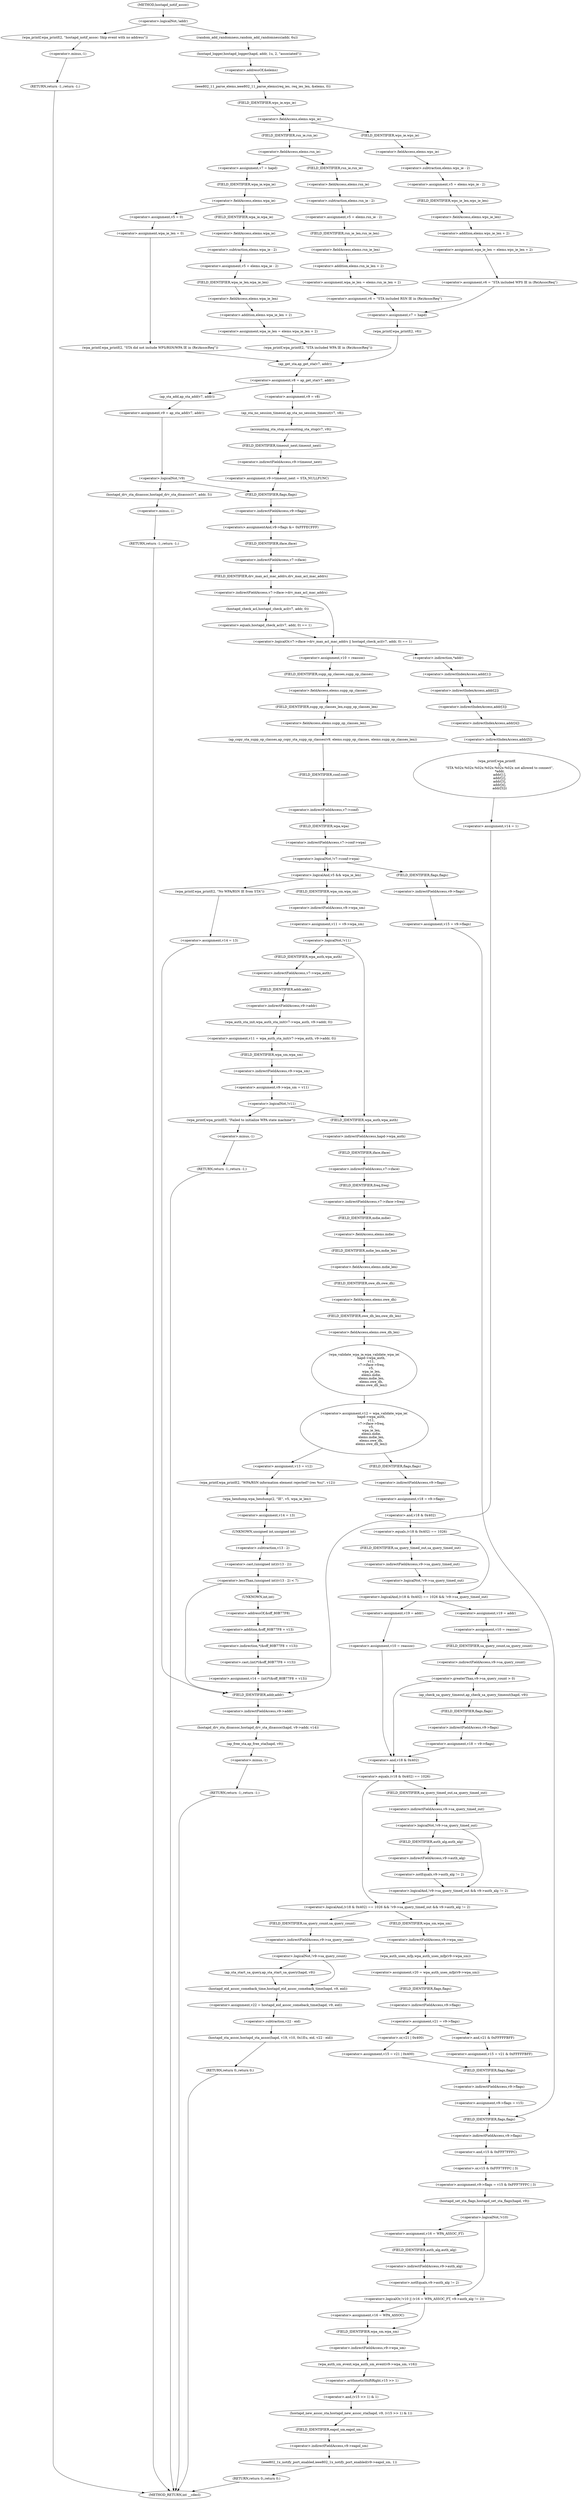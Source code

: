 digraph hostapd_notif_assoc {  
"1000149" [label = "(<operator>.logicalNot,!addr)" ]
"1000152" [label = "(wpa_printf,wpa_printf(2, \"hostapd_notif_assoc: Skip event with no address\"))" ]
"1000155" [label = "(RETURN,return -1;,return -1;)" ]
"1000156" [label = "(<operator>.minus,-1)" ]
"1000158" [label = "(random_add_randomness,random_add_randomness(addr, 6u))" ]
"1000161" [label = "(hostapd_logger,hostapd_logger(hapd, addr, 1u, 2, \"associated\"))" ]
"1000167" [label = "(ieee802_11_parse_elems,ieee802_11_parse_elems(req_ies, req_ies_len, &elems, 0))" ]
"1000170" [label = "(<operator>.addressOf,&elems)" ]
"1000174" [label = "(<operator>.fieldAccess,elems.wps_ie)" ]
"1000176" [label = "(FIELD_IDENTIFIER,wps_ie,wps_ie)" ]
"1000178" [label = "(<operator>.assignment,v5 = elems.wps_ie - 2)" ]
"1000180" [label = "(<operator>.subtraction,elems.wps_ie - 2)" ]
"1000181" [label = "(<operator>.fieldAccess,elems.wps_ie)" ]
"1000183" [label = "(FIELD_IDENTIFIER,wps_ie,wps_ie)" ]
"1000185" [label = "(<operator>.assignment,wpa_ie_len = elems.wps_ie_len + 2)" ]
"1000187" [label = "(<operator>.addition,elems.wps_ie_len + 2)" ]
"1000188" [label = "(<operator>.fieldAccess,elems.wps_ie_len)" ]
"1000190" [label = "(FIELD_IDENTIFIER,wps_ie_len,wps_ie_len)" ]
"1000192" [label = "(<operator>.assignment,v6 = \"STA included WPS IE in (Re)AssocReq\")" ]
"1000196" [label = "(<operator>.assignment,v7 = hapd)" ]
"1000199" [label = "(wpa_printf,wpa_printf(2, v6))" ]
"1000204" [label = "(<operator>.fieldAccess,elems.rsn_ie)" ]
"1000206" [label = "(FIELD_IDENTIFIER,rsn_ie,rsn_ie)" ]
"1000208" [label = "(<operator>.assignment,v5 = elems.rsn_ie - 2)" ]
"1000210" [label = "(<operator>.subtraction,elems.rsn_ie - 2)" ]
"1000211" [label = "(<operator>.fieldAccess,elems.rsn_ie)" ]
"1000213" [label = "(FIELD_IDENTIFIER,rsn_ie,rsn_ie)" ]
"1000215" [label = "(<operator>.assignment,wpa_ie_len = elems.rsn_ie_len + 2)" ]
"1000217" [label = "(<operator>.addition,elems.rsn_ie_len + 2)" ]
"1000218" [label = "(<operator>.fieldAccess,elems.rsn_ie_len)" ]
"1000220" [label = "(FIELD_IDENTIFIER,rsn_ie_len,rsn_ie_len)" ]
"1000222" [label = "(<operator>.assignment,v6 = \"STA included RSN IE in (Re)AssocReq\")" ]
"1000226" [label = "(<operator>.assignment,v7 = hapd)" ]
"1000230" [label = "(<operator>.fieldAccess,elems.wpa_ie)" ]
"1000232" [label = "(FIELD_IDENTIFIER,wpa_ie,wpa_ie)" ]
"1000234" [label = "(<operator>.assignment,v5 = elems.wpa_ie - 2)" ]
"1000236" [label = "(<operator>.subtraction,elems.wpa_ie - 2)" ]
"1000237" [label = "(<operator>.fieldAccess,elems.wpa_ie)" ]
"1000239" [label = "(FIELD_IDENTIFIER,wpa_ie,wpa_ie)" ]
"1000241" [label = "(<operator>.assignment,wpa_ie_len = elems.wpa_ie_len + 2)" ]
"1000243" [label = "(<operator>.addition,elems.wpa_ie_len + 2)" ]
"1000244" [label = "(<operator>.fieldAccess,elems.wpa_ie_len)" ]
"1000246" [label = "(FIELD_IDENTIFIER,wpa_ie_len,wpa_ie_len)" ]
"1000248" [label = "(wpa_printf,wpa_printf(2, \"STA included WPA IE in (Re)AssocReq\"))" ]
"1000253" [label = "(<operator>.assignment,v5 = 0)" ]
"1000256" [label = "(<operator>.assignment,wpa_ie_len = 0)" ]
"1000259" [label = "(wpa_printf,wpa_printf(2, \"STA did not include WPS/RSN/WPA IE in (Re)AssocReq\"))" ]
"1000263" [label = "(<operator>.assignment,v8 = ap_get_sta(v7, addr))" ]
"1000265" [label = "(ap_get_sta,ap_get_sta(v7, addr))" ]
"1000271" [label = "(<operator>.assignment,v9 = v8)" ]
"1000274" [label = "(ap_sta_no_session_timeout,ap_sta_no_session_timeout(v7, v8))" ]
"1000277" [label = "(accounting_sta_stop,accounting_sta_stop(v7, v9))" ]
"1000280" [label = "(<operator>.assignment,v9->timeout_next = STA_NULLFUNC)" ]
"1000281" [label = "(<operator>.indirectFieldAccess,v9->timeout_next)" ]
"1000283" [label = "(FIELD_IDENTIFIER,timeout_next,timeout_next)" ]
"1000287" [label = "(<operator>.assignment,v9 = ap_sta_add(v7, addr))" ]
"1000289" [label = "(ap_sta_add,ap_sta_add(v7, addr))" ]
"1000293" [label = "(<operator>.logicalNot,!v9)" ]
"1000296" [label = "(hostapd_drv_sta_disassoc,hostapd_drv_sta_disassoc(v7, addr, 5))" ]
"1000300" [label = "(RETURN,return -1;,return -1;)" ]
"1000301" [label = "(<operator>.minus,-1)" ]
"1000303" [label = "(<operators>.assignmentAnd,v9->flags &= 0xFFFECFFF)" ]
"1000304" [label = "(<operator>.indirectFieldAccess,v9->flags)" ]
"1000306" [label = "(FIELD_IDENTIFIER,flags,flags)" ]
"1000309" [label = "(<operator>.logicalOr,v7->iface->drv_max_acl_mac_addrs || hostapd_check_acl(v7, addr, 0) == 1)" ]
"1000310" [label = "(<operator>.indirectFieldAccess,v7->iface->drv_max_acl_mac_addrs)" ]
"1000311" [label = "(<operator>.indirectFieldAccess,v7->iface)" ]
"1000313" [label = "(FIELD_IDENTIFIER,iface,iface)" ]
"1000314" [label = "(FIELD_IDENTIFIER,drv_max_acl_mac_addrs,drv_max_acl_mac_addrs)" ]
"1000315" [label = "(<operator>.equals,hostapd_check_acl(v7, addr, 0) == 1)" ]
"1000316" [label = "(hostapd_check_acl,hostapd_check_acl(v7, addr, 0))" ]
"1000322" [label = "(<operator>.assignment,v10 = reassoc)" ]
"1000325" [label = "(ap_copy_sta_supp_op_classes,ap_copy_sta_supp_op_classes(v9, elems.supp_op_classes, elems.supp_op_classes_len))" ]
"1000327" [label = "(<operator>.fieldAccess,elems.supp_op_classes)" ]
"1000329" [label = "(FIELD_IDENTIFIER,supp_op_classes,supp_op_classes)" ]
"1000330" [label = "(<operator>.fieldAccess,elems.supp_op_classes_len)" ]
"1000332" [label = "(FIELD_IDENTIFIER,supp_op_classes_len,supp_op_classes_len)" ]
"1000334" [label = "(<operator>.logicalNot,!v7->conf->wpa)" ]
"1000335" [label = "(<operator>.indirectFieldAccess,v7->conf->wpa)" ]
"1000336" [label = "(<operator>.indirectFieldAccess,v7->conf)" ]
"1000338" [label = "(FIELD_IDENTIFIER,conf,conf)" ]
"1000339" [label = "(FIELD_IDENTIFIER,wpa,wpa)" ]
"1000341" [label = "(<operator>.assignment,v15 = v9->flags)" ]
"1000343" [label = "(<operator>.indirectFieldAccess,v9->flags)" ]
"1000345" [label = "(FIELD_IDENTIFIER,flags,flags)" ]
"1000348" [label = "(<operator>.logicalAnd,v5 && wpa_ie_len)" ]
"1000352" [label = "(<operator>.assignment,v11 = v9->wpa_sm)" ]
"1000354" [label = "(<operator>.indirectFieldAccess,v9->wpa_sm)" ]
"1000356" [label = "(FIELD_IDENTIFIER,wpa_sm,wpa_sm)" ]
"1000358" [label = "(<operator>.logicalNot,!v11)" ]
"1000361" [label = "(<operator>.assignment,v11 = wpa_auth_sta_init(v7->wpa_auth, v9->addr, 0))" ]
"1000363" [label = "(wpa_auth_sta_init,wpa_auth_sta_init(v7->wpa_auth, v9->addr, 0))" ]
"1000364" [label = "(<operator>.indirectFieldAccess,v7->wpa_auth)" ]
"1000366" [label = "(FIELD_IDENTIFIER,wpa_auth,wpa_auth)" ]
"1000367" [label = "(<operator>.indirectFieldAccess,v9->addr)" ]
"1000369" [label = "(FIELD_IDENTIFIER,addr,addr)" ]
"1000371" [label = "(<operator>.assignment,v9->wpa_sm = v11)" ]
"1000372" [label = "(<operator>.indirectFieldAccess,v9->wpa_sm)" ]
"1000374" [label = "(FIELD_IDENTIFIER,wpa_sm,wpa_sm)" ]
"1000377" [label = "(<operator>.logicalNot,!v11)" ]
"1000380" [label = "(wpa_printf,wpa_printf(5, \"Failed to initialize WPA state machine\"))" ]
"1000383" [label = "(RETURN,return -1;,return -1;)" ]
"1000384" [label = "(<operator>.minus,-1)" ]
"1000386" [label = "(<operator>.assignment,v12 = wpa_validate_wpa_ie(\n              hapd->wpa_auth,\n              v11,\n              v7->iface->freq,\n              v5,\n              wpa_ie_len,\n              elems.mdie,\n              elems.mdie_len,\n              elems.owe_dh,\n              elems.owe_dh_len))" ]
"1000388" [label = "(wpa_validate_wpa_ie,wpa_validate_wpa_ie(\n              hapd->wpa_auth,\n              v11,\n              v7->iface->freq,\n              v5,\n              wpa_ie_len,\n              elems.mdie,\n              elems.mdie_len,\n              elems.owe_dh,\n              elems.owe_dh_len))" ]
"1000389" [label = "(<operator>.indirectFieldAccess,hapd->wpa_auth)" ]
"1000391" [label = "(FIELD_IDENTIFIER,wpa_auth,wpa_auth)" ]
"1000393" [label = "(<operator>.indirectFieldAccess,v7->iface->freq)" ]
"1000394" [label = "(<operator>.indirectFieldAccess,v7->iface)" ]
"1000396" [label = "(FIELD_IDENTIFIER,iface,iface)" ]
"1000397" [label = "(FIELD_IDENTIFIER,freq,freq)" ]
"1000400" [label = "(<operator>.fieldAccess,elems.mdie)" ]
"1000402" [label = "(FIELD_IDENTIFIER,mdie,mdie)" ]
"1000403" [label = "(<operator>.fieldAccess,elems.mdie_len)" ]
"1000405" [label = "(FIELD_IDENTIFIER,mdie_len,mdie_len)" ]
"1000406" [label = "(<operator>.fieldAccess,elems.owe_dh)" ]
"1000408" [label = "(FIELD_IDENTIFIER,owe_dh,owe_dh)" ]
"1000409" [label = "(<operator>.fieldAccess,elems.owe_dh_len)" ]
"1000411" [label = "(FIELD_IDENTIFIER,owe_dh_len,owe_dh_len)" ]
"1000415" [label = "(<operator>.assignment,v13 = v12)" ]
"1000418" [label = "(wpa_printf,wpa_printf(2, \"WPA/RSN information element rejected? (res %u)\", v12))" ]
"1000422" [label = "(wpa_hexdump,wpa_hexdump(2, \"IE\", v5, wpa_ie_len))" ]
"1000427" [label = "(<operator>.assignment,v14 = 13)" ]
"1000431" [label = "(<operator>.lessThan,(unsigned int)(v13 - 2) < 7)" ]
"1000432" [label = "(<operator>.cast,(unsigned int)(v13 - 2))" ]
"1000433" [label = "(UNKNOWN,unsigned int,unsigned int)" ]
"1000434" [label = "(<operator>.subtraction,v13 - 2)" ]
"1000438" [label = "(<operator>.assignment,v14 = (int)*(&off_80B77F8 + v13))" ]
"1000440" [label = "(<operator>.cast,(int)*(&off_80B77F8 + v13))" ]
"1000441" [label = "(UNKNOWN,int,int)" ]
"1000442" [label = "(<operator>.indirection,*(&off_80B77F8 + v13))" ]
"1000443" [label = "(<operator>.addition,&off_80B77F8 + v13)" ]
"1000444" [label = "(<operator>.addressOf,&off_80B77F8)" ]
"1000448" [label = "(<operator>.assignment,v18 = v9->flags)" ]
"1000450" [label = "(<operator>.indirectFieldAccess,v9->flags)" ]
"1000452" [label = "(FIELD_IDENTIFIER,flags,flags)" ]
"1000454" [label = "(<operator>.logicalAnd,(v18 & 0x402) == 1026 && !v9->sa_query_timed_out)" ]
"1000455" [label = "(<operator>.equals,(v18 & 0x402) == 1026)" ]
"1000456" [label = "(<operator>.and,v18 & 0x402)" ]
"1000460" [label = "(<operator>.logicalNot,!v9->sa_query_timed_out)" ]
"1000461" [label = "(<operator>.indirectFieldAccess,v9->sa_query_timed_out)" ]
"1000463" [label = "(FIELD_IDENTIFIER,sa_query_timed_out,sa_query_timed_out)" ]
"1000465" [label = "(<operator>.assignment,v19 = addr)" ]
"1000468" [label = "(<operator>.assignment,v10 = reassoc)" ]
"1000472" [label = "(<operator>.greaterThan,v9->sa_query_count > 0)" ]
"1000473" [label = "(<operator>.indirectFieldAccess,v9->sa_query_count)" ]
"1000475" [label = "(FIELD_IDENTIFIER,sa_query_count,sa_query_count)" ]
"1000478" [label = "(ap_check_sa_query_timeout,ap_check_sa_query_timeout(hapd, v9))" ]
"1000481" [label = "(<operator>.assignment,v18 = v9->flags)" ]
"1000483" [label = "(<operator>.indirectFieldAccess,v9->flags)" ]
"1000485" [label = "(FIELD_IDENTIFIER,flags,flags)" ]
"1000488" [label = "(<operator>.assignment,v19 = addr)" ]
"1000491" [label = "(<operator>.assignment,v10 = reassoc)" ]
"1000495" [label = "(<operator>.logicalAnd,(v18 & 0x402) == 1026 && !v9->sa_query_timed_out && v9->auth_alg != 2)" ]
"1000496" [label = "(<operator>.equals,(v18 & 0x402) == 1026)" ]
"1000497" [label = "(<operator>.and,v18 & 0x402)" ]
"1000501" [label = "(<operator>.logicalAnd,!v9->sa_query_timed_out && v9->auth_alg != 2)" ]
"1000502" [label = "(<operator>.logicalNot,!v9->sa_query_timed_out)" ]
"1000503" [label = "(<operator>.indirectFieldAccess,v9->sa_query_timed_out)" ]
"1000505" [label = "(FIELD_IDENTIFIER,sa_query_timed_out,sa_query_timed_out)" ]
"1000506" [label = "(<operator>.notEquals,v9->auth_alg != 2)" ]
"1000507" [label = "(<operator>.indirectFieldAccess,v9->auth_alg)" ]
"1000509" [label = "(FIELD_IDENTIFIER,auth_alg,auth_alg)" ]
"1000513" [label = "(<operator>.logicalNot,!v9->sa_query_count)" ]
"1000514" [label = "(<operator>.indirectFieldAccess,v9->sa_query_count)" ]
"1000516" [label = "(FIELD_IDENTIFIER,sa_query_count,sa_query_count)" ]
"1000517" [label = "(ap_sta_start_sa_query,ap_sta_start_sa_query(hapd, v9))" ]
"1000520" [label = "(<operator>.assignment,v22 = hostapd_eid_assoc_comeback_time(hapd, v9, eid))" ]
"1000522" [label = "(hostapd_eid_assoc_comeback_time,hostapd_eid_assoc_comeback_time(hapd, v9, eid))" ]
"1000526" [label = "(hostapd_sta_assoc,hostapd_sta_assoc(hapd, v19, v10, 0x1Eu, eid, v22 - eid))" ]
"1000532" [label = "(<operator>.subtraction,v22 - eid)" ]
"1000535" [label = "(RETURN,return 0;,return 0;)" ]
"1000537" [label = "(<operator>.assignment,v20 = wpa_auth_uses_mfp(v9->wpa_sm))" ]
"1000539" [label = "(wpa_auth_uses_mfp,wpa_auth_uses_mfp(v9->wpa_sm))" ]
"1000540" [label = "(<operator>.indirectFieldAccess,v9->wpa_sm)" ]
"1000542" [label = "(FIELD_IDENTIFIER,wpa_sm,wpa_sm)" ]
"1000543" [label = "(<operator>.assignment,v21 = v9->flags)" ]
"1000545" [label = "(<operator>.indirectFieldAccess,v9->flags)" ]
"1000547" [label = "(FIELD_IDENTIFIER,flags,flags)" ]
"1000550" [label = "(<operator>.assignment,v15 = v21 | 0x400)" ]
"1000552" [label = "(<operator>.or,v21 | 0x400)" ]
"1000556" [label = "(<operator>.assignment,v15 = v21 & 0xFFFFFBFF)" ]
"1000558" [label = "(<operator>.and,v21 & 0xFFFFFBFF)" ]
"1000561" [label = "(<operator>.assignment,v9->flags = v15)" ]
"1000562" [label = "(<operator>.indirectFieldAccess,v9->flags)" ]
"1000564" [label = "(FIELD_IDENTIFIER,flags,flags)" ]
"1000567" [label = "(<operator>.assignment,v9->flags = v15 & 0xFFF7FFFC | 3)" ]
"1000568" [label = "(<operator>.indirectFieldAccess,v9->flags)" ]
"1000570" [label = "(FIELD_IDENTIFIER,flags,flags)" ]
"1000571" [label = "(<operator>.or,v15 & 0xFFF7FFFC | 3)" ]
"1000572" [label = "(<operator>.and,v15 & 0xFFF7FFFC)" ]
"1000576" [label = "(hostapd_set_sta_flags,hostapd_set_sta_flags(hapd, v9))" ]
"1000580" [label = "(<operator>.logicalOr,!v10 || (v16 = WPA_ASSOC_FT, v9->auth_alg != 2))" ]
"1000581" [label = "(<operator>.logicalNot,!v10)" ]
"1000584" [label = "(<operator>.assignment,v16 = WPA_ASSOC_FT)" ]
"1000587" [label = "(<operator>.notEquals,v9->auth_alg != 2)" ]
"1000588" [label = "(<operator>.indirectFieldAccess,v9->auth_alg)" ]
"1000590" [label = "(FIELD_IDENTIFIER,auth_alg,auth_alg)" ]
"1000592" [label = "(<operator>.assignment,v16 = WPA_ASSOC)" ]
"1000595" [label = "(wpa_auth_sm_event,wpa_auth_sm_event(v9->wpa_sm, v16))" ]
"1000596" [label = "(<operator>.indirectFieldAccess,v9->wpa_sm)" ]
"1000598" [label = "(FIELD_IDENTIFIER,wpa_sm,wpa_sm)" ]
"1000600" [label = "(hostapd_new_assoc_sta,hostapd_new_assoc_sta(hapd, v9, (v15 >> 1) & 1))" ]
"1000603" [label = "(<operator>.and,(v15 >> 1) & 1)" ]
"1000604" [label = "(<operator>.arithmeticShiftRight,v15 >> 1)" ]
"1000608" [label = "(ieee802_1x_notify_port_enabled,ieee802_1x_notify_port_enabled(v9->eapol_sm, 1))" ]
"1000609" [label = "(<operator>.indirectFieldAccess,v9->eapol_sm)" ]
"1000611" [label = "(FIELD_IDENTIFIER,eapol_sm,eapol_sm)" ]
"1000613" [label = "(RETURN,return 0;,return 0;)" ]
"1000615" [label = "(wpa_printf,wpa_printf(2, \"No WPA/RSN IE from STA\"))" ]
"1000618" [label = "(<operator>.assignment,v14 = 13)" ]
"1000623" [label = "(wpa_printf,wpa_printf(\n      3,\n      \"STA %02x:%02x:%02x:%02x:%02x:%02x not allowed to connect\",\n      *addr,\n      addr[1],\n      addr[2],\n      addr[3],\n      addr[4],\n      addr[5]))" ]
"1000626" [label = "(<operator>.indirection,*addr)" ]
"1000628" [label = "(<operator>.indirectIndexAccess,addr[1])" ]
"1000631" [label = "(<operator>.indirectIndexAccess,addr[2])" ]
"1000634" [label = "(<operator>.indirectIndexAccess,addr[3])" ]
"1000637" [label = "(<operator>.indirectIndexAccess,addr[4])" ]
"1000640" [label = "(<operator>.indirectIndexAccess,addr[5])" ]
"1000643" [label = "(<operator>.assignment,v14 = 1)" ]
"1000647" [label = "(hostapd_drv_sta_disassoc,hostapd_drv_sta_disassoc(hapd, v9->addr, v14))" ]
"1000649" [label = "(<operator>.indirectFieldAccess,v9->addr)" ]
"1000651" [label = "(FIELD_IDENTIFIER,addr,addr)" ]
"1000653" [label = "(ap_free_sta,ap_free_sta(hapd, v9))" ]
"1000656" [label = "(RETURN,return -1;,return -1;)" ]
"1000657" [label = "(<operator>.minus,-1)" ]
"1000121" [label = "(METHOD,hostapd_notif_assoc)" ]
"1000659" [label = "(METHOD_RETURN,int __cdecl)" ]
  "1000149" -> "1000152" 
  "1000149" -> "1000158" 
  "1000152" -> "1000156" 
  "1000155" -> "1000659" 
  "1000156" -> "1000155" 
  "1000158" -> "1000161" 
  "1000161" -> "1000170" 
  "1000167" -> "1000176" 
  "1000170" -> "1000167" 
  "1000174" -> "1000183" 
  "1000174" -> "1000206" 
  "1000176" -> "1000174" 
  "1000178" -> "1000190" 
  "1000180" -> "1000178" 
  "1000181" -> "1000180" 
  "1000183" -> "1000181" 
  "1000185" -> "1000192" 
  "1000187" -> "1000185" 
  "1000188" -> "1000187" 
  "1000190" -> "1000188" 
  "1000192" -> "1000196" 
  "1000196" -> "1000199" 
  "1000199" -> "1000265" 
  "1000204" -> "1000213" 
  "1000204" -> "1000226" 
  "1000206" -> "1000204" 
  "1000208" -> "1000220" 
  "1000210" -> "1000208" 
  "1000211" -> "1000210" 
  "1000213" -> "1000211" 
  "1000215" -> "1000222" 
  "1000217" -> "1000215" 
  "1000218" -> "1000217" 
  "1000220" -> "1000218" 
  "1000222" -> "1000196" 
  "1000226" -> "1000232" 
  "1000230" -> "1000239" 
  "1000230" -> "1000253" 
  "1000232" -> "1000230" 
  "1000234" -> "1000246" 
  "1000236" -> "1000234" 
  "1000237" -> "1000236" 
  "1000239" -> "1000237" 
  "1000241" -> "1000248" 
  "1000243" -> "1000241" 
  "1000244" -> "1000243" 
  "1000246" -> "1000244" 
  "1000248" -> "1000265" 
  "1000253" -> "1000256" 
  "1000256" -> "1000259" 
  "1000259" -> "1000265" 
  "1000263" -> "1000271" 
  "1000263" -> "1000289" 
  "1000265" -> "1000263" 
  "1000271" -> "1000274" 
  "1000274" -> "1000277" 
  "1000277" -> "1000283" 
  "1000280" -> "1000306" 
  "1000281" -> "1000280" 
  "1000283" -> "1000281" 
  "1000287" -> "1000293" 
  "1000289" -> "1000287" 
  "1000293" -> "1000296" 
  "1000293" -> "1000306" 
  "1000296" -> "1000301" 
  "1000300" -> "1000659" 
  "1000301" -> "1000300" 
  "1000303" -> "1000313" 
  "1000304" -> "1000303" 
  "1000306" -> "1000304" 
  "1000309" -> "1000322" 
  "1000309" -> "1000626" 
  "1000310" -> "1000309" 
  "1000310" -> "1000316" 
  "1000311" -> "1000314" 
  "1000313" -> "1000311" 
  "1000314" -> "1000310" 
  "1000315" -> "1000309" 
  "1000316" -> "1000315" 
  "1000322" -> "1000329" 
  "1000325" -> "1000338" 
  "1000327" -> "1000332" 
  "1000329" -> "1000327" 
  "1000330" -> "1000325" 
  "1000332" -> "1000330" 
  "1000334" -> "1000345" 
  "1000334" -> "1000348" 
  "1000334" -> "1000348" 
  "1000335" -> "1000334" 
  "1000336" -> "1000339" 
  "1000338" -> "1000336" 
  "1000339" -> "1000335" 
  "1000341" -> "1000570" 
  "1000343" -> "1000341" 
  "1000345" -> "1000343" 
  "1000348" -> "1000356" 
  "1000348" -> "1000615" 
  "1000352" -> "1000358" 
  "1000354" -> "1000352" 
  "1000356" -> "1000354" 
  "1000358" -> "1000366" 
  "1000358" -> "1000391" 
  "1000361" -> "1000374" 
  "1000363" -> "1000361" 
  "1000364" -> "1000369" 
  "1000366" -> "1000364" 
  "1000367" -> "1000363" 
  "1000369" -> "1000367" 
  "1000371" -> "1000377" 
  "1000372" -> "1000371" 
  "1000374" -> "1000372" 
  "1000377" -> "1000380" 
  "1000377" -> "1000391" 
  "1000380" -> "1000384" 
  "1000383" -> "1000659" 
  "1000384" -> "1000383" 
  "1000386" -> "1000415" 
  "1000386" -> "1000452" 
  "1000388" -> "1000386" 
  "1000389" -> "1000396" 
  "1000391" -> "1000389" 
  "1000393" -> "1000402" 
  "1000394" -> "1000397" 
  "1000396" -> "1000394" 
  "1000397" -> "1000393" 
  "1000400" -> "1000405" 
  "1000402" -> "1000400" 
  "1000403" -> "1000408" 
  "1000405" -> "1000403" 
  "1000406" -> "1000411" 
  "1000408" -> "1000406" 
  "1000409" -> "1000388" 
  "1000411" -> "1000409" 
  "1000415" -> "1000418" 
  "1000418" -> "1000422" 
  "1000422" -> "1000427" 
  "1000427" -> "1000433" 
  "1000431" -> "1000441" 
  "1000431" -> "1000651" 
  "1000432" -> "1000431" 
  "1000433" -> "1000434" 
  "1000434" -> "1000432" 
  "1000438" -> "1000651" 
  "1000440" -> "1000438" 
  "1000441" -> "1000444" 
  "1000442" -> "1000440" 
  "1000443" -> "1000442" 
  "1000444" -> "1000443" 
  "1000448" -> "1000456" 
  "1000450" -> "1000448" 
  "1000452" -> "1000450" 
  "1000454" -> "1000465" 
  "1000454" -> "1000488" 
  "1000455" -> "1000454" 
  "1000455" -> "1000463" 
  "1000456" -> "1000455" 
  "1000460" -> "1000454" 
  "1000461" -> "1000460" 
  "1000463" -> "1000461" 
  "1000465" -> "1000468" 
  "1000468" -> "1000475" 
  "1000472" -> "1000478" 
  "1000472" -> "1000497" 
  "1000473" -> "1000472" 
  "1000475" -> "1000473" 
  "1000478" -> "1000485" 
  "1000481" -> "1000497" 
  "1000483" -> "1000481" 
  "1000485" -> "1000483" 
  "1000488" -> "1000491" 
  "1000491" -> "1000497" 
  "1000495" -> "1000516" 
  "1000495" -> "1000542" 
  "1000496" -> "1000495" 
  "1000496" -> "1000505" 
  "1000497" -> "1000496" 
  "1000501" -> "1000495" 
  "1000502" -> "1000501" 
  "1000502" -> "1000509" 
  "1000503" -> "1000502" 
  "1000505" -> "1000503" 
  "1000506" -> "1000501" 
  "1000507" -> "1000506" 
  "1000509" -> "1000507" 
  "1000513" -> "1000517" 
  "1000513" -> "1000522" 
  "1000514" -> "1000513" 
  "1000516" -> "1000514" 
  "1000517" -> "1000522" 
  "1000520" -> "1000532" 
  "1000522" -> "1000520" 
  "1000526" -> "1000535" 
  "1000532" -> "1000526" 
  "1000535" -> "1000659" 
  "1000537" -> "1000547" 
  "1000539" -> "1000537" 
  "1000540" -> "1000539" 
  "1000542" -> "1000540" 
  "1000543" -> "1000552" 
  "1000543" -> "1000558" 
  "1000545" -> "1000543" 
  "1000547" -> "1000545" 
  "1000550" -> "1000564" 
  "1000552" -> "1000550" 
  "1000556" -> "1000564" 
  "1000558" -> "1000556" 
  "1000561" -> "1000570" 
  "1000562" -> "1000561" 
  "1000564" -> "1000562" 
  "1000567" -> "1000576" 
  "1000568" -> "1000572" 
  "1000570" -> "1000568" 
  "1000571" -> "1000567" 
  "1000572" -> "1000571" 
  "1000576" -> "1000581" 
  "1000580" -> "1000592" 
  "1000580" -> "1000598" 
  "1000581" -> "1000580" 
  "1000581" -> "1000584" 
  "1000584" -> "1000590" 
  "1000587" -> "1000580" 
  "1000588" -> "1000587" 
  "1000590" -> "1000588" 
  "1000592" -> "1000598" 
  "1000595" -> "1000604" 
  "1000596" -> "1000595" 
  "1000598" -> "1000596" 
  "1000600" -> "1000611" 
  "1000603" -> "1000600" 
  "1000604" -> "1000603" 
  "1000608" -> "1000613" 
  "1000609" -> "1000608" 
  "1000611" -> "1000609" 
  "1000613" -> "1000659" 
  "1000615" -> "1000618" 
  "1000618" -> "1000651" 
  "1000623" -> "1000643" 
  "1000626" -> "1000628" 
  "1000628" -> "1000631" 
  "1000631" -> "1000634" 
  "1000634" -> "1000637" 
  "1000637" -> "1000640" 
  "1000640" -> "1000623" 
  "1000643" -> "1000651" 
  "1000647" -> "1000653" 
  "1000649" -> "1000647" 
  "1000651" -> "1000649" 
  "1000653" -> "1000657" 
  "1000656" -> "1000659" 
  "1000657" -> "1000656" 
  "1000121" -> "1000149" 
}
